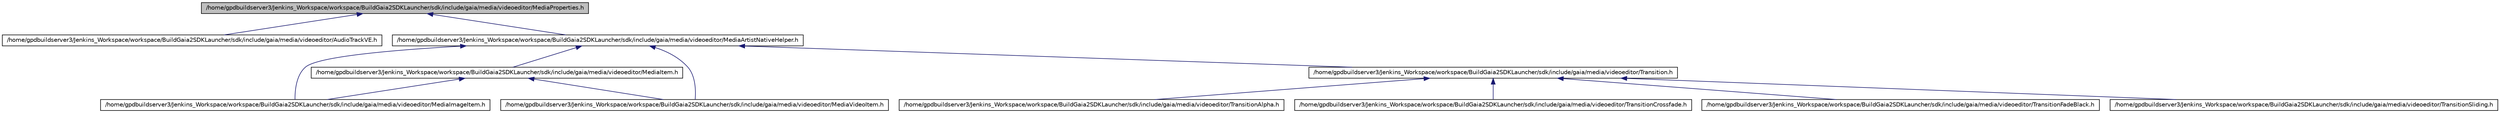 digraph G
{
  edge [fontname="Helvetica",fontsize="10",labelfontname="Helvetica",labelfontsize="10"];
  node [fontname="Helvetica",fontsize="10",shape=record];
  Node1 [label="/home/gpdbuildserver3/Jenkins_Workspace/workspace/BuildGaia2SDKLauncher/sdk/include/gaia/media/videoeditor/MediaProperties.h",height=0.2,width=0.4,color="black", fillcolor="grey75", style="filled" fontcolor="black"];
  Node1 -> Node2 [dir=back,color="midnightblue",fontsize="10",style="solid",fontname="Helvetica"];
  Node2 [label="/home/gpdbuildserver3/Jenkins_Workspace/workspace/BuildGaia2SDKLauncher/sdk/include/gaia/media/videoeditor/AudioTrackVE.h",height=0.2,width=0.4,color="black", fillcolor="white", style="filled",URL="$d5/d7e/_audio_track_v_e_8h.html"];
  Node1 -> Node3 [dir=back,color="midnightblue",fontsize="10",style="solid",fontname="Helvetica"];
  Node3 [label="/home/gpdbuildserver3/Jenkins_Workspace/workspace/BuildGaia2SDKLauncher/sdk/include/gaia/media/videoeditor/MediaArtistNativeHelper.h",height=0.2,width=0.4,color="black", fillcolor="white", style="filled",URL="$de/de6/_media_artist_native_helper_8h.html"];
  Node3 -> Node4 [dir=back,color="midnightblue",fontsize="10",style="solid",fontname="Helvetica"];
  Node4 [label="/home/gpdbuildserver3/Jenkins_Workspace/workspace/BuildGaia2SDKLauncher/sdk/include/gaia/media/videoeditor/MediaImageItem.h",height=0.2,width=0.4,color="black", fillcolor="white", style="filled",URL="$d6/d47/_media_image_item_8h.html"];
  Node3 -> Node5 [dir=back,color="midnightblue",fontsize="10",style="solid",fontname="Helvetica"];
  Node5 [label="/home/gpdbuildserver3/Jenkins_Workspace/workspace/BuildGaia2SDKLauncher/sdk/include/gaia/media/videoeditor/MediaItem.h",height=0.2,width=0.4,color="black", fillcolor="white", style="filled",URL="$de/d50/_media_item_8h.html"];
  Node5 -> Node4 [dir=back,color="midnightblue",fontsize="10",style="solid",fontname="Helvetica"];
  Node5 -> Node6 [dir=back,color="midnightblue",fontsize="10",style="solid",fontname="Helvetica"];
  Node6 [label="/home/gpdbuildserver3/Jenkins_Workspace/workspace/BuildGaia2SDKLauncher/sdk/include/gaia/media/videoeditor/MediaVideoItem.h",height=0.2,width=0.4,color="black", fillcolor="white", style="filled",URL="$d2/dcf/_media_video_item_8h.html"];
  Node3 -> Node6 [dir=back,color="midnightblue",fontsize="10",style="solid",fontname="Helvetica"];
  Node3 -> Node7 [dir=back,color="midnightblue",fontsize="10",style="solid",fontname="Helvetica"];
  Node7 [label="/home/gpdbuildserver3/Jenkins_Workspace/workspace/BuildGaia2SDKLauncher/sdk/include/gaia/media/videoeditor/Transition.h",height=0.2,width=0.4,color="black", fillcolor="white", style="filled",URL="$d5/d80/_transition_8h.html"];
  Node7 -> Node8 [dir=back,color="midnightblue",fontsize="10",style="solid",fontname="Helvetica"];
  Node8 [label="/home/gpdbuildserver3/Jenkins_Workspace/workspace/BuildGaia2SDKLauncher/sdk/include/gaia/media/videoeditor/TransitionAlpha.h",height=0.2,width=0.4,color="black", fillcolor="white", style="filled",URL="$de/d7c/_transition_alpha_8h.html"];
  Node7 -> Node9 [dir=back,color="midnightblue",fontsize="10",style="solid",fontname="Helvetica"];
  Node9 [label="/home/gpdbuildserver3/Jenkins_Workspace/workspace/BuildGaia2SDKLauncher/sdk/include/gaia/media/videoeditor/TransitionCrossfade.h",height=0.2,width=0.4,color="black", fillcolor="white", style="filled",URL="$d7/d5d/_transition_crossfade_8h.html"];
  Node7 -> Node10 [dir=back,color="midnightblue",fontsize="10",style="solid",fontname="Helvetica"];
  Node10 [label="/home/gpdbuildserver3/Jenkins_Workspace/workspace/BuildGaia2SDKLauncher/sdk/include/gaia/media/videoeditor/TransitionFadeBlack.h",height=0.2,width=0.4,color="black", fillcolor="white", style="filled",URL="$d0/d68/_transition_fade_black_8h.html"];
  Node7 -> Node11 [dir=back,color="midnightblue",fontsize="10",style="solid",fontname="Helvetica"];
  Node11 [label="/home/gpdbuildserver3/Jenkins_Workspace/workspace/BuildGaia2SDKLauncher/sdk/include/gaia/media/videoeditor/TransitionSliding.h",height=0.2,width=0.4,color="black", fillcolor="white", style="filled",URL="$d4/d21/_transition_sliding_8h.html"];
}
